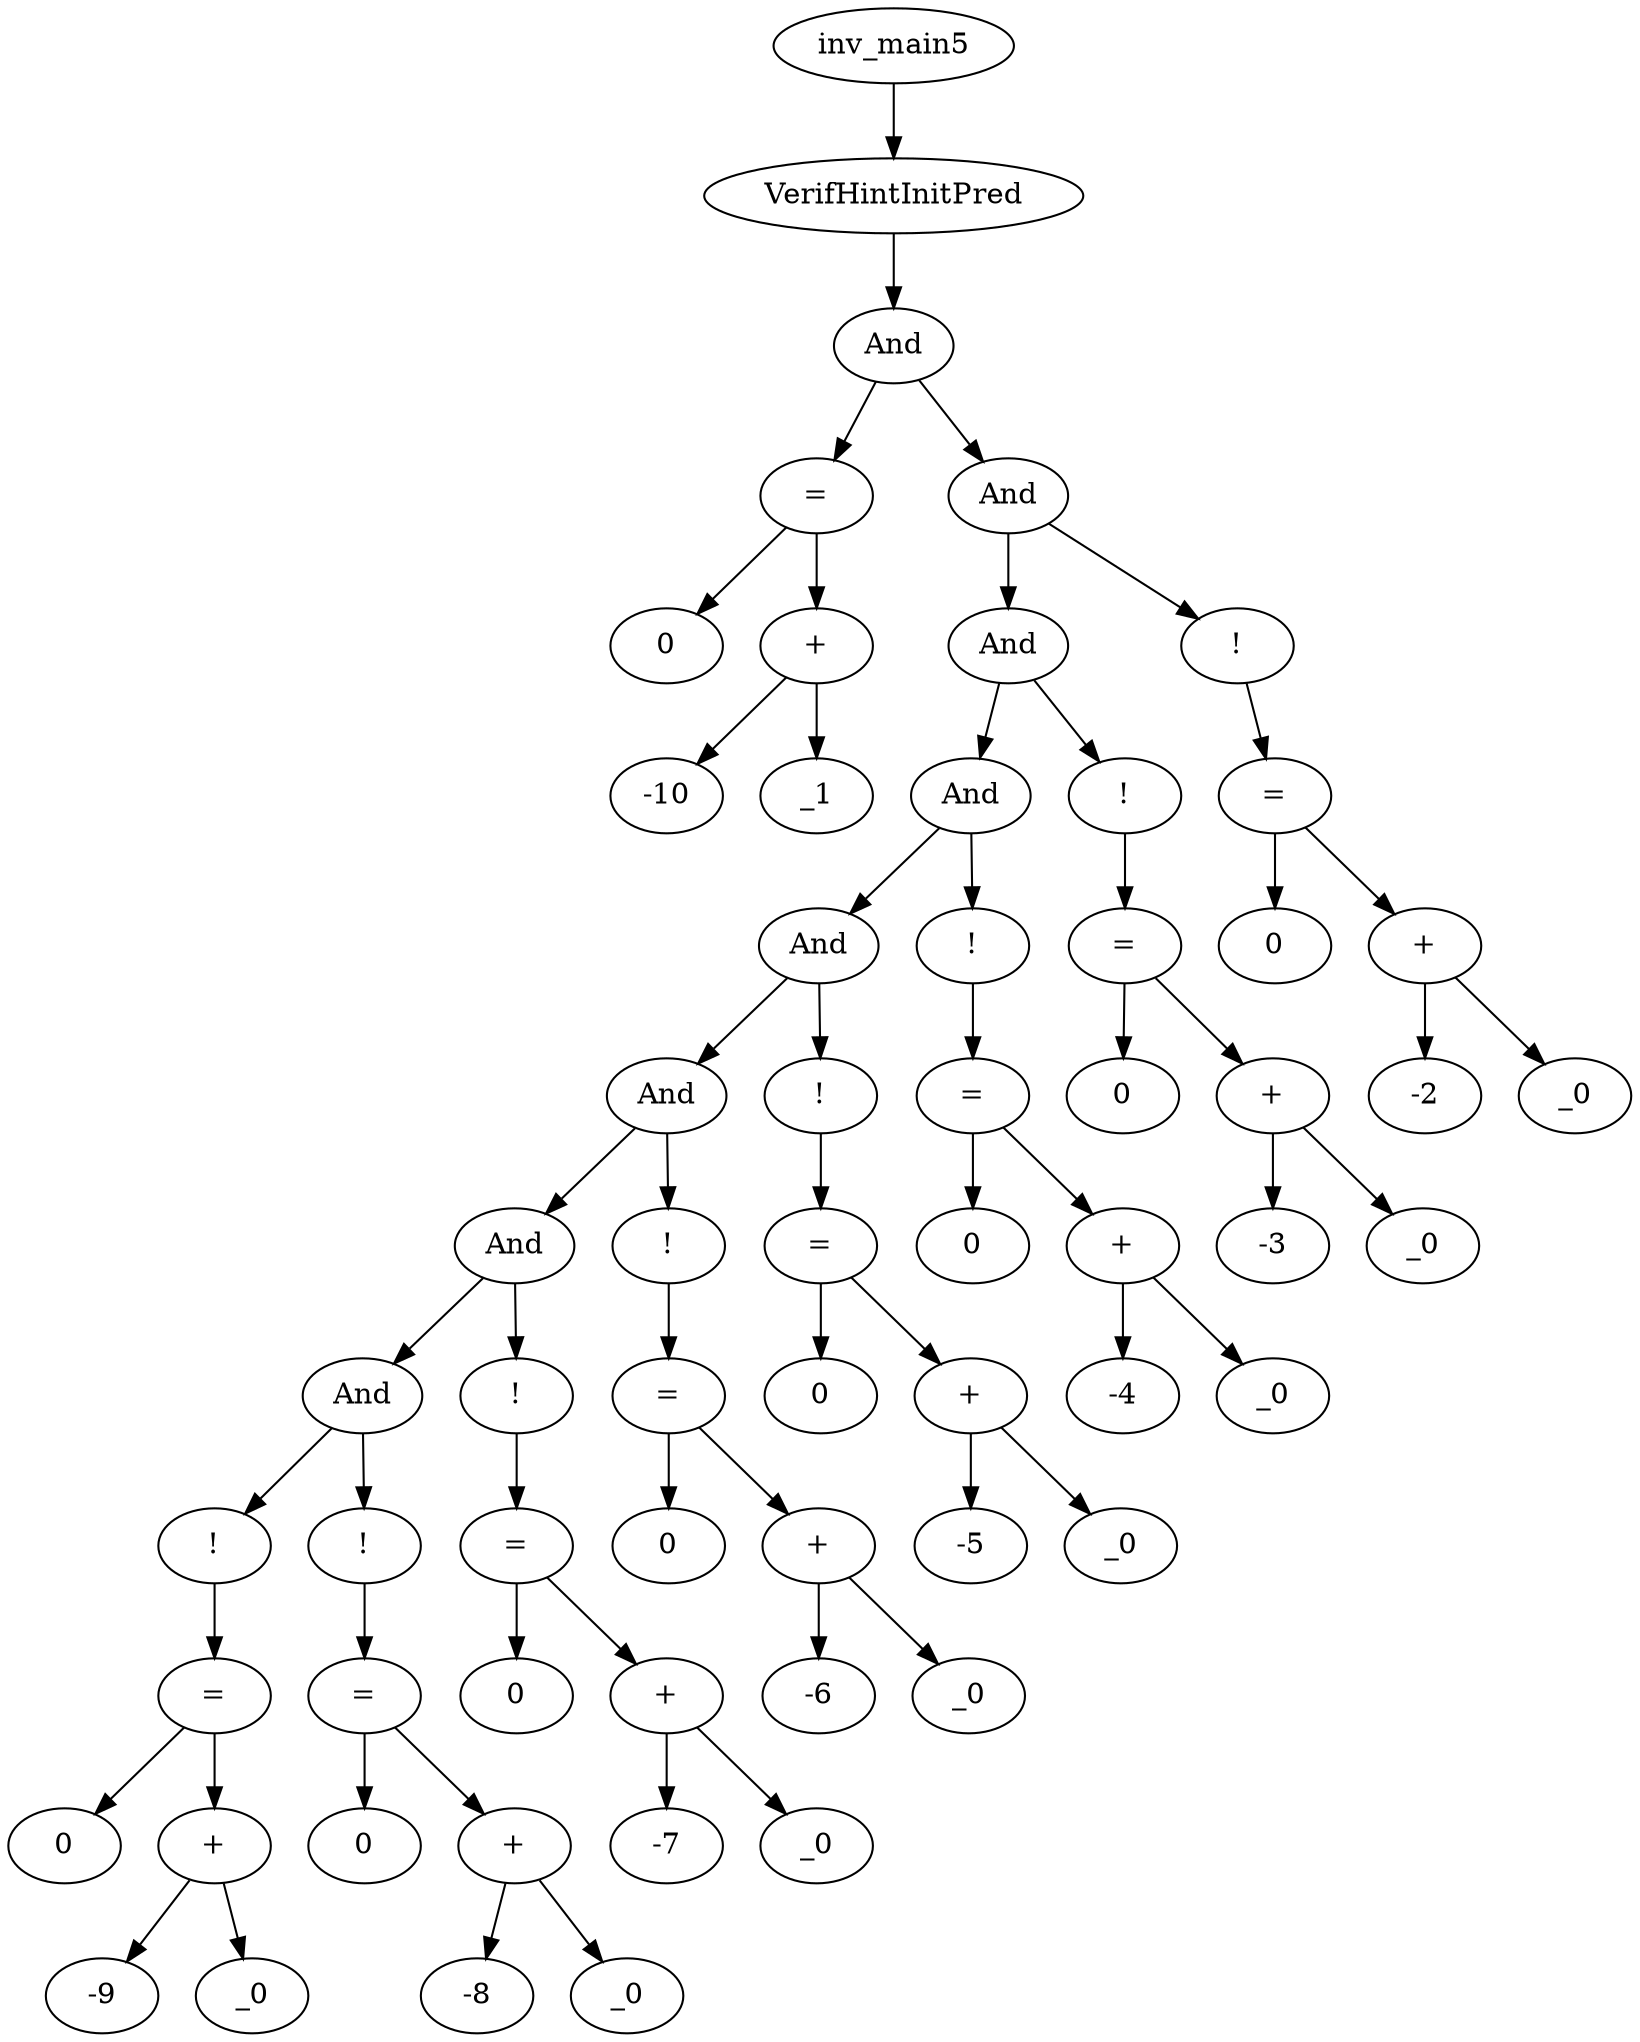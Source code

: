 digraph dag {
0 [label="inv_main5"];
1 [label="VerifHintInitPred"];
2 [label="And"];
3 [label="="];
4 [label="0"];
5 [label="+"];
6 [label="-10"];
7 [label="_1"];
8 [label="And"];
9 [label="And"];
10 [label="And"];
11 [label="And"];
12 [label="And"];
13 [label="And"];
14 [label="And"];
15 [label="!"];
16 [label="="];
17 [label="0"];
18 [label="+"];
19 [label="-9"];
20 [label="_0"];
21 [label="!"];
22 [label="="];
23 [label="0"];
24 [label="+"];
25 [label="-8"];
26 [label="_0"];
27 [label="!"];
28 [label="="];
29 [label="0"];
30 [label="+"];
31 [label="-7"];
32 [label="_0"];
33 [label="!"];
34 [label="="];
35 [label="0"];
36 [label="+"];
37 [label="-6"];
38 [label="_0"];
39 [label="!"];
40 [label="="];
41 [label="0"];
42 [label="+"];
43 [label="-5"];
44 [label="_0"];
45 [label="!"];
46 [label="="];
47 [label="0"];
48 [label="+"];
49 [label="-4"];
50 [label="_0"];
51 [label="!"];
52 [label="="];
53 [label="0"];
54 [label="+"];
55 [label="-3"];
56 [label="_0"];
57 [label="!"];
58 [label="="];
59 [label="0"];
60 [label="+"];
61 [label="-2"];
62 [label="_0"];
0->1
1->2
2->3
2 -> 8
3->5
3 -> 4
5->7
5 -> 6
8->9
8 -> 57
9->10
9 -> 51
10->11
10 -> 45
11->12
11 -> 39
12->13
12 -> 33
13->14
13 -> 27
14->15
14 -> 21
15->16
16->18
16 -> 17
18->20
18 -> 19
21->22
22->24
22 -> 23
24->26
24 -> 25
27->28
28->30
28 -> 29
30->32
30 -> 31
33->34
34->36
34 -> 35
36->38
36 -> 37
39->40
40->42
40 -> 41
42->44
42 -> 43
45->46
46->48
46 -> 47
48->50
48 -> 49
51->52
52->54
52 -> 53
54->56
54 -> 55
57->58
58->60
58 -> 59
60->62
60 -> 61
}
